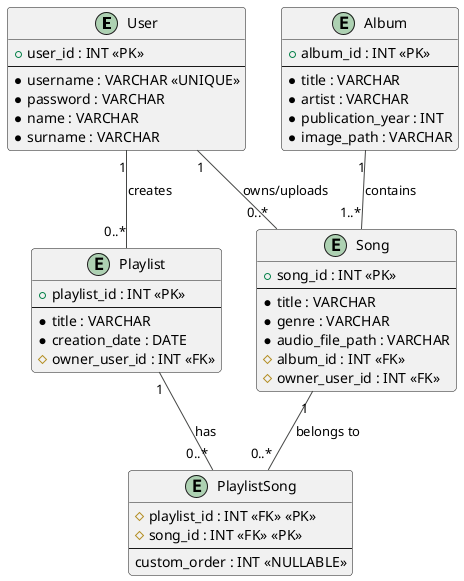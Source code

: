 @startuml ERD

!theme vibrant

entity User {
  + user_id : INT <<PK>>
  --
  * username : VARCHAR <<UNIQUE>>
  * password : VARCHAR
  * name : VARCHAR
  * surname : VARCHAR
}

entity Album {
  + album_id : INT <<PK>>
  --
  * title : VARCHAR
  * artist : VARCHAR
  * publication_year : INT
  * image_path : VARCHAR
}

entity Song {
  + song_id : INT <<PK>>
  --
  * title : VARCHAR
  * genre : VARCHAR
  * audio_file_path : VARCHAR
  # album_id : INT <<FK>>
  # owner_user_id : INT <<FK>>
}

entity Playlist {
  + playlist_id : INT <<PK>>
  --
  * title : VARCHAR
  * creation_date : DATE
  # owner_user_id : INT <<FK>>
}

entity PlaylistSong {
  # playlist_id : INT <<FK>> <<PK>>
  # song_id : INT <<FK>> <<PK>>
  --
  custom_order : INT <<NULLABLE>>
}

User "1" -- "0..*" Song : owns/uploads
User "1" -- "0..*" Playlist : creates
Album "1" -- "1..*" Song : contains
Playlist "1" -- "0..*" PlaylistSong : has
Song "1" -- "0..*" PlaylistSong : belongs to

@enduml

